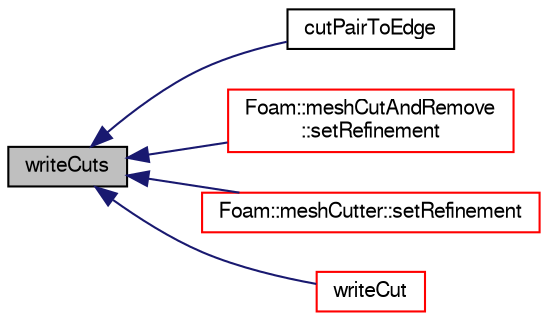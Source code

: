 digraph "writeCuts"
{
  bgcolor="transparent";
  edge [fontname="FreeSans",fontsize="10",labelfontname="FreeSans",labelfontsize="10"];
  node [fontname="FreeSans",fontsize="10",shape=record];
  rankdir="LR";
  Node1235 [label="writeCuts",height=0.2,width=0.4,color="black", fillcolor="grey75", style="filled", fontcolor="black"];
  Node1235 -> Node1236 [dir="back",color="midnightblue",fontsize="10",style="solid",fontname="FreeSans"];
  Node1236 [label="cutPairToEdge",height=0.2,width=0.4,color="black",URL="$a21494.html#a8a67d0ddb1907fd073b3f167fef26782"];
  Node1235 -> Node1237 [dir="back",color="midnightblue",fontsize="10",style="solid",fontname="FreeSans"];
  Node1237 [label="Foam::meshCutAndRemove\l::setRefinement",height=0.2,width=0.4,color="red",URL="$a21502.html#a5b289474e53287a9460c322f12434dec",tooltip="Do actual cutting with cut description. Inserts mesh changes. "];
  Node1235 -> Node1239 [dir="back",color="midnightblue",fontsize="10",style="solid",fontname="FreeSans"];
  Node1239 [label="Foam::meshCutter::setRefinement",height=0.2,width=0.4,color="red",URL="$a21506.html#ad6964ecaeb84631835d8a4e51bf706bb",tooltip="Do actual cutting with cut description. Inserts mesh changes. "];
  Node1235 -> Node1244 [dir="back",color="midnightblue",fontsize="10",style="solid",fontname="FreeSans"];
  Node1244 [label="writeCut",height=0.2,width=0.4,color="red",URL="$a21494.html#ab744e4dd8f405c1378292d3e078a1fa9",tooltip="Write cut description to Ostream. "];
}
